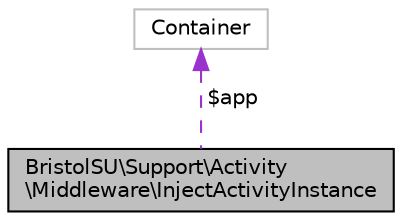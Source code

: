 digraph "BristolSU\Support\Activity\Middleware\InjectActivityInstance"
{
  edge [fontname="Helvetica",fontsize="10",labelfontname="Helvetica",labelfontsize="10"];
  node [fontname="Helvetica",fontsize="10",shape=record];
  Node1 [label="BristolSU\\Support\\Activity\l\\Middleware\\InjectActivityInstance",height=0.2,width=0.4,color="black", fillcolor="grey75", style="filled", fontcolor="black"];
  Node2 -> Node1 [dir="back",color="darkorchid3",fontsize="10",style="dashed",label=" $app" ,fontname="Helvetica"];
  Node2 [label="Container",height=0.2,width=0.4,color="grey75", fillcolor="white", style="filled"];
}

